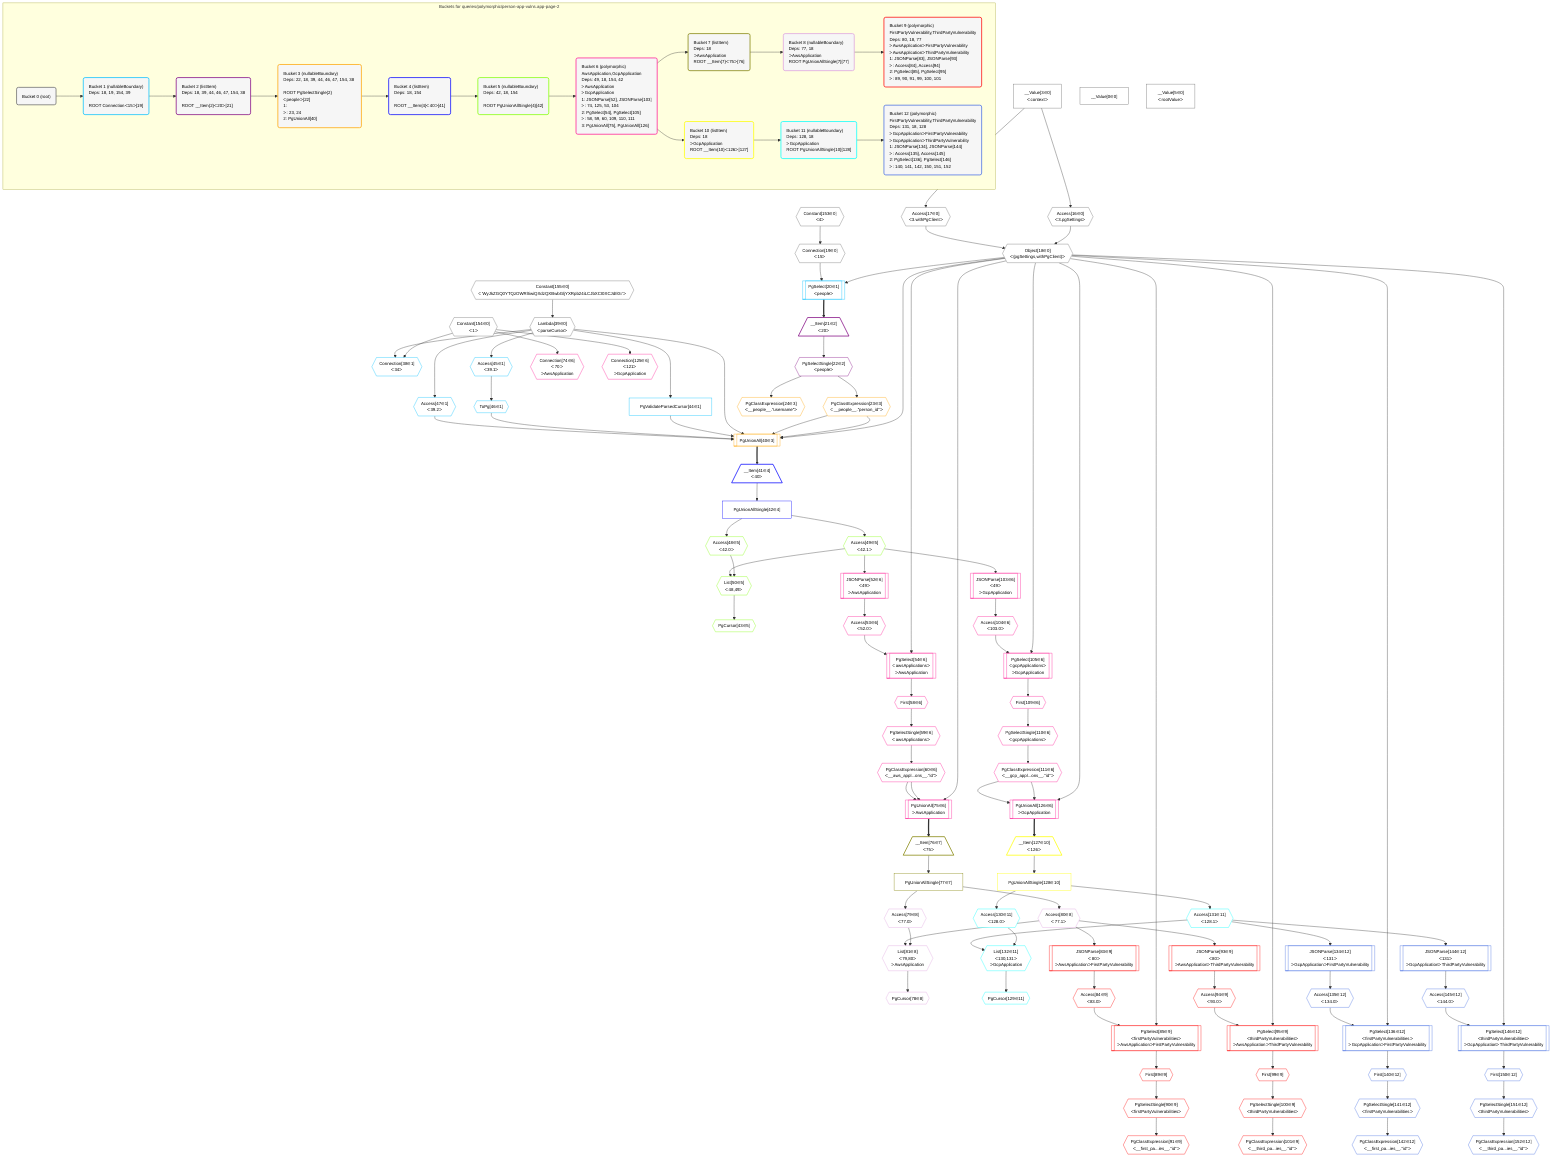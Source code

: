 %%{init: {'themeVariables': { 'fontSize': '12px'}}}%%
graph TD
    classDef path fill:#eee,stroke:#000,color:#000
    classDef plan fill:#fff,stroke-width:1px,color:#000
    classDef itemplan fill:#fff,stroke-width:2px,color:#000
    classDef unbatchedplan fill:#dff,stroke-width:1px,color:#000
    classDef sideeffectplan fill:#fcc,stroke-width:2px,color:#000
    classDef bucket fill:#f6f6f6,color:#000,stroke-width:2px,text-align:left


    %% plan dependencies
    Object18{{"Object[18∈0]<br />ᐸ{pgSettings,withPgClient}ᐳ"}}:::plan
    Access16{{"Access[16∈0]<br />ᐸ3.pgSettingsᐳ"}}:::plan
    Access17{{"Access[17∈0]<br />ᐸ3.withPgClientᐳ"}}:::plan
    Access16 & Access17 --> Object18
    __Value3["__Value[3∈0]<br />ᐸcontextᐳ"]:::plan
    __Value3 --> Access16
    __Value3 --> Access17
    Connection19{{"Connection[19∈0]<br />ᐸ15ᐳ"}}:::plan
    Constant153{{"Constant[153∈0]<br />ᐸ4ᐳ"}}:::plan
    Constant153 --> Connection19
    Lambda39{{"Lambda[39∈0]<br />ᐸparseCursorᐳ"}}:::plan
    Constant155{{"Constant[155∈0]<br />ᐸ'WyJkZGQ0YTQzOWRlIiwiQXdzQXBwbGljYXRpb24iLCJbXCI0XCJdIl0='ᐳ"}}:::plan
    Constant155 --> Lambda39
    __Value0["__Value[0∈0]"]:::plan
    __Value5["__Value[5∈0]<br />ᐸrootValueᐳ"]:::plan
    Constant154{{"Constant[154∈0]<br />ᐸ1ᐳ"}}:::plan
    PgSelect20[["PgSelect[20∈1]<br />ᐸpeopleᐳ"]]:::plan
    Object18 & Connection19 --> PgSelect20
    Connection38{{"Connection[38∈1]<br />ᐸ34ᐳ"}}:::plan
    Constant154 & Lambda39 --> Connection38
    PgValidateParsedCursor44["PgValidateParsedCursor[44∈1]"]:::plan
    Lambda39 --> PgValidateParsedCursor44
    Access45{{"Access[45∈1]<br />ᐸ39.1ᐳ"}}:::plan
    Lambda39 --> Access45
    ToPg46{{"ToPg[46∈1]"}}:::plan
    Access45 --> ToPg46
    Access47{{"Access[47∈1]<br />ᐸ39.2ᐳ"}}:::plan
    Lambda39 --> Access47
    __Item21[/"__Item[21∈2]<br />ᐸ20ᐳ"\]:::itemplan
    PgSelect20 ==> __Item21
    PgSelectSingle22{{"PgSelectSingle[22∈2]<br />ᐸpeopleᐳ"}}:::plan
    __Item21 --> PgSelectSingle22
    PgUnionAll40[["PgUnionAll[40∈3]"]]:::plan
    PgClassExpression23{{"PgClassExpression[23∈3]<br />ᐸ__people__.”person_id”ᐳ"}}:::plan
    Object18 & PgClassExpression23 & PgClassExpression23 & Lambda39 & PgValidateParsedCursor44 & ToPg46 & Access47 --> PgUnionAll40
    PgSelectSingle22 --> PgClassExpression23
    PgClassExpression24{{"PgClassExpression[24∈3]<br />ᐸ__people__.”username”ᐳ"}}:::plan
    PgSelectSingle22 --> PgClassExpression24
    __Item41[/"__Item[41∈4]<br />ᐸ40ᐳ"\]:::itemplan
    PgUnionAll40 ==> __Item41
    PgUnionAllSingle42["PgUnionAllSingle[42∈4]"]:::plan
    __Item41 --> PgUnionAllSingle42
    List50{{"List[50∈5]<br />ᐸ48,49ᐳ"}}:::plan
    Access48{{"Access[48∈5]<br />ᐸ42.0ᐳ"}}:::plan
    Access49{{"Access[49∈5]<br />ᐸ42.1ᐳ"}}:::plan
    Access48 & Access49 --> List50
    PgUnionAllSingle42 --> Access48
    PgUnionAllSingle42 --> Access49
    PgCursor43{{"PgCursor[43∈5]"}}:::plan
    List50 --> PgCursor43
    PgUnionAll75[["PgUnionAll[75∈6]<br />ᐳAwsApplication"]]:::plan
    PgClassExpression60{{"PgClassExpression[60∈6]<br />ᐸ__aws_appl...ons__.”id”ᐳ"}}:::plan
    Object18 & PgClassExpression60 & PgClassExpression60 --> PgUnionAll75
    PgUnionAll126[["PgUnionAll[126∈6]<br />ᐳGcpApplication"]]:::plan
    PgClassExpression111{{"PgClassExpression[111∈6]<br />ᐸ__gcp_appl...ons__.”id”ᐳ"}}:::plan
    Object18 & PgClassExpression111 & PgClassExpression111 --> PgUnionAll126
    PgSelect54[["PgSelect[54∈6]<br />ᐸawsApplicationsᐳ<br />ᐳAwsApplication"]]:::plan
    Access53{{"Access[53∈6]<br />ᐸ52.0ᐳ"}}:::plan
    Object18 & Access53 --> PgSelect54
    PgSelect105[["PgSelect[105∈6]<br />ᐸgcpApplicationsᐳ<br />ᐳGcpApplication"]]:::plan
    Access104{{"Access[104∈6]<br />ᐸ103.0ᐳ"}}:::plan
    Object18 & Access104 --> PgSelect105
    JSONParse52[["JSONParse[52∈6]<br />ᐸ49ᐳ<br />ᐳAwsApplication"]]:::plan
    Access49 --> JSONParse52
    JSONParse52 --> Access53
    First58{{"First[58∈6]"}}:::plan
    PgSelect54 --> First58
    PgSelectSingle59{{"PgSelectSingle[59∈6]<br />ᐸawsApplicationsᐳ"}}:::plan
    First58 --> PgSelectSingle59
    PgSelectSingle59 --> PgClassExpression60
    Connection74{{"Connection[74∈6]<br />ᐸ70ᐳ<br />ᐳAwsApplication"}}:::plan
    Constant154 --> Connection74
    JSONParse103[["JSONParse[103∈6]<br />ᐸ49ᐳ<br />ᐳGcpApplication"]]:::plan
    Access49 --> JSONParse103
    JSONParse103 --> Access104
    First109{{"First[109∈6]"}}:::plan
    PgSelect105 --> First109
    PgSelectSingle110{{"PgSelectSingle[110∈6]<br />ᐸgcpApplicationsᐳ"}}:::plan
    First109 --> PgSelectSingle110
    PgSelectSingle110 --> PgClassExpression111
    Connection125{{"Connection[125∈6]<br />ᐸ121ᐳ<br />ᐳGcpApplication"}}:::plan
    Constant154 --> Connection125
    __Item127[/"__Item[127∈10]<br />ᐸ126ᐳ"\]:::itemplan
    PgUnionAll126 ==> __Item127
    PgUnionAllSingle128["PgUnionAllSingle[128∈10]"]:::plan
    __Item127 --> PgUnionAllSingle128
    __Item76[/"__Item[76∈7]<br />ᐸ75ᐳ"\]:::itemplan
    PgUnionAll75 ==> __Item76
    PgUnionAllSingle77["PgUnionAllSingle[77∈7]"]:::plan
    __Item76 --> PgUnionAllSingle77
    List81{{"List[81∈8]<br />ᐸ79,80ᐳ<br />ᐳAwsApplication"}}:::plan
    Access79{{"Access[79∈8]<br />ᐸ77.0ᐳ"}}:::plan
    Access80{{"Access[80∈8]<br />ᐸ77.1ᐳ"}}:::plan
    Access79 & Access80 --> List81
    List132{{"List[132∈11]<br />ᐸ130,131ᐳ<br />ᐳGcpApplication"}}:::plan
    Access130{{"Access[130∈11]<br />ᐸ128.0ᐳ"}}:::plan
    Access131{{"Access[131∈11]<br />ᐸ128.1ᐳ"}}:::plan
    Access130 & Access131 --> List132
    PgUnionAllSingle77 --> Access79
    PgUnionAllSingle77 --> Access80
    PgCursor78{{"PgCursor[78∈8]"}}:::plan
    List81 --> PgCursor78
    PgUnionAllSingle128 --> Access130
    PgUnionAllSingle128 --> Access131
    PgCursor129{{"PgCursor[129∈11]"}}:::plan
    List132 --> PgCursor129
    PgSelect85[["PgSelect[85∈9]<br />ᐸfirstPartyVulnerabilitiesᐳ<br />ᐳAwsApplicationᐳFirstPartyVulnerability"]]:::plan
    Access84{{"Access[84∈9]<br />ᐸ83.0ᐳ"}}:::plan
    Object18 & Access84 --> PgSelect85
    PgSelect95[["PgSelect[95∈9]<br />ᐸthirdPartyVulnerabilitiesᐳ<br />ᐳAwsApplicationᐳThirdPartyVulnerability"]]:::plan
    Access94{{"Access[94∈9]<br />ᐸ93.0ᐳ"}}:::plan
    Object18 & Access94 --> PgSelect95
    PgSelect136[["PgSelect[136∈12]<br />ᐸfirstPartyVulnerabilitiesᐳ<br />ᐳGcpApplicationᐳFirstPartyVulnerability"]]:::plan
    Access135{{"Access[135∈12]<br />ᐸ134.0ᐳ"}}:::plan
    Object18 & Access135 --> PgSelect136
    PgSelect146[["PgSelect[146∈12]<br />ᐸthirdPartyVulnerabilitiesᐳ<br />ᐳGcpApplicationᐳThirdPartyVulnerability"]]:::plan
    Access145{{"Access[145∈12]<br />ᐸ144.0ᐳ"}}:::plan
    Object18 & Access145 --> PgSelect146
    JSONParse83[["JSONParse[83∈9]<br />ᐸ80ᐳ<br />ᐳAwsApplicationᐳFirstPartyVulnerability"]]:::plan
    Access80 --> JSONParse83
    JSONParse83 --> Access84
    First89{{"First[89∈9]"}}:::plan
    PgSelect85 --> First89
    PgSelectSingle90{{"PgSelectSingle[90∈9]<br />ᐸfirstPartyVulnerabilitiesᐳ"}}:::plan
    First89 --> PgSelectSingle90
    PgClassExpression91{{"PgClassExpression[91∈9]<br />ᐸ__first_pa...ies__.”id”ᐳ"}}:::plan
    PgSelectSingle90 --> PgClassExpression91
    JSONParse93[["JSONParse[93∈9]<br />ᐸ80ᐳ<br />ᐳAwsApplicationᐳThirdPartyVulnerability"]]:::plan
    Access80 --> JSONParse93
    JSONParse93 --> Access94
    First99{{"First[99∈9]"}}:::plan
    PgSelect95 --> First99
    PgSelectSingle100{{"PgSelectSingle[100∈9]<br />ᐸthirdPartyVulnerabilitiesᐳ"}}:::plan
    First99 --> PgSelectSingle100
    PgClassExpression101{{"PgClassExpression[101∈9]<br />ᐸ__third_pa...ies__.”id”ᐳ"}}:::plan
    PgSelectSingle100 --> PgClassExpression101
    JSONParse134[["JSONParse[134∈12]<br />ᐸ131ᐳ<br />ᐳGcpApplicationᐳFirstPartyVulnerability"]]:::plan
    Access131 --> JSONParse134
    JSONParse134 --> Access135
    First140{{"First[140∈12]"}}:::plan
    PgSelect136 --> First140
    PgSelectSingle141{{"PgSelectSingle[141∈12]<br />ᐸfirstPartyVulnerabilitiesᐳ"}}:::plan
    First140 --> PgSelectSingle141
    PgClassExpression142{{"PgClassExpression[142∈12]<br />ᐸ__first_pa...ies__.”id”ᐳ"}}:::plan
    PgSelectSingle141 --> PgClassExpression142
    JSONParse144[["JSONParse[144∈12]<br />ᐸ131ᐳ<br />ᐳGcpApplicationᐳThirdPartyVulnerability"]]:::plan
    Access131 --> JSONParse144
    JSONParse144 --> Access145
    First150{{"First[150∈12]"}}:::plan
    PgSelect146 --> First150
    PgSelectSingle151{{"PgSelectSingle[151∈12]<br />ᐸthirdPartyVulnerabilitiesᐳ"}}:::plan
    First150 --> PgSelectSingle151
    PgClassExpression152{{"PgClassExpression[152∈12]<br />ᐸ__third_pa...ies__.”id”ᐳ"}}:::plan
    PgSelectSingle151 --> PgClassExpression152

    %% define steps

    subgraph "Buckets for queries/polymorphic/person-app-vulns.app-page-2"
    Bucket0("Bucket 0 (root)"):::bucket
    classDef bucket0 stroke:#696969
    class Bucket0,__Value0,__Value3,__Value5,Access16,Access17,Object18,Connection19,Lambda39,Constant153,Constant154,Constant155 bucket0
    Bucket1("Bucket 1 (nullableBoundary)<br />Deps: 18, 19, 154, 39<br /><br />ROOT Connectionᐸ15ᐳ[19]"):::bucket
    classDef bucket1 stroke:#00bfff
    class Bucket1,PgSelect20,Connection38,PgValidateParsedCursor44,Access45,ToPg46,Access47 bucket1
    Bucket2("Bucket 2 (listItem)<br />Deps: 18, 39, 44, 46, 47, 154, 38<br /><br />ROOT __Item{2}ᐸ20ᐳ[21]"):::bucket
    classDef bucket2 stroke:#7f007f
    class Bucket2,__Item21,PgSelectSingle22 bucket2
    Bucket3("Bucket 3 (nullableBoundary)<br />Deps: 22, 18, 39, 44, 46, 47, 154, 38<br /><br />ROOT PgSelectSingle{2}ᐸpeopleᐳ[22]<br />1: <br />ᐳ: 23, 24<br />2: PgUnionAll[40]"):::bucket
    classDef bucket3 stroke:#ffa500
    class Bucket3,PgClassExpression23,PgClassExpression24,PgUnionAll40 bucket3
    Bucket4("Bucket 4 (listItem)<br />Deps: 18, 154<br /><br />ROOT __Item{4}ᐸ40ᐳ[41]"):::bucket
    classDef bucket4 stroke:#0000ff
    class Bucket4,__Item41,PgUnionAllSingle42 bucket4
    Bucket5("Bucket 5 (nullableBoundary)<br />Deps: 42, 18, 154<br /><br />ROOT PgUnionAllSingle{4}[42]"):::bucket
    classDef bucket5 stroke:#7fff00
    class Bucket5,PgCursor43,Access48,Access49,List50 bucket5
    Bucket6("Bucket 6 (polymorphic)<br />AwsApplication,GcpApplication<br />Deps: 49, 18, 154, 42<br />ᐳAwsApplication<br />ᐳGcpApplication<br />1: JSONParse[52], JSONParse[103]<br />ᐳ: 74, 125, 53, 104<br />2: PgSelect[54], PgSelect[105]<br />ᐳ: 58, 59, 60, 109, 110, 111<br />3: PgUnionAll[75], PgUnionAll[126]"):::bucket
    classDef bucket6 stroke:#ff1493
    class Bucket6,JSONParse52,Access53,PgSelect54,First58,PgSelectSingle59,PgClassExpression60,Connection74,PgUnionAll75,JSONParse103,Access104,PgSelect105,First109,PgSelectSingle110,PgClassExpression111,Connection125,PgUnionAll126 bucket6
    Bucket7("Bucket 7 (listItem)<br />Deps: 18<br />ᐳAwsApplication<br />ROOT __Item{7}ᐸ75ᐳ[76]"):::bucket
    classDef bucket7 stroke:#808000
    class Bucket7,__Item76,PgUnionAllSingle77 bucket7
    Bucket8("Bucket 8 (nullableBoundary)<br />Deps: 77, 18<br />ᐳAwsApplication<br />ROOT PgUnionAllSingle{7}[77]"):::bucket
    classDef bucket8 stroke:#dda0dd
    class Bucket8,PgCursor78,Access79,Access80,List81 bucket8
    Bucket9("Bucket 9 (polymorphic)<br />FirstPartyVulnerability,ThirdPartyVulnerability<br />Deps: 80, 18, 77<br />ᐳAwsApplicationᐳFirstPartyVulnerability<br />ᐳAwsApplicationᐳThirdPartyVulnerability<br />1: JSONParse[83], JSONParse[93]<br />ᐳ: Access[84], Access[94]<br />2: PgSelect[85], PgSelect[95]<br />ᐳ: 89, 90, 91, 99, 100, 101"):::bucket
    classDef bucket9 stroke:#ff0000
    class Bucket9,JSONParse83,Access84,PgSelect85,First89,PgSelectSingle90,PgClassExpression91,JSONParse93,Access94,PgSelect95,First99,PgSelectSingle100,PgClassExpression101 bucket9
    Bucket10("Bucket 10 (listItem)<br />Deps: 18<br />ᐳGcpApplication<br />ROOT __Item{10}ᐸ126ᐳ[127]"):::bucket
    classDef bucket10 stroke:#ffff00
    class Bucket10,__Item127,PgUnionAllSingle128 bucket10
    Bucket11("Bucket 11 (nullableBoundary)<br />Deps: 128, 18<br />ᐳGcpApplication<br />ROOT PgUnionAllSingle{10}[128]"):::bucket
    classDef bucket11 stroke:#00ffff
    class Bucket11,PgCursor129,Access130,Access131,List132 bucket11
    Bucket12("Bucket 12 (polymorphic)<br />FirstPartyVulnerability,ThirdPartyVulnerability<br />Deps: 131, 18, 128<br />ᐳGcpApplicationᐳFirstPartyVulnerability<br />ᐳGcpApplicationᐳThirdPartyVulnerability<br />1: JSONParse[134], JSONParse[144]<br />ᐳ: Access[135], Access[145]<br />2: PgSelect[136], PgSelect[146]<br />ᐳ: 140, 141, 142, 150, 151, 152"):::bucket
    classDef bucket12 stroke:#4169e1
    class Bucket12,JSONParse134,Access135,PgSelect136,First140,PgSelectSingle141,PgClassExpression142,JSONParse144,Access145,PgSelect146,First150,PgSelectSingle151,PgClassExpression152 bucket12
    Bucket0 --> Bucket1
    Bucket1 --> Bucket2
    Bucket2 --> Bucket3
    Bucket3 --> Bucket4
    Bucket4 --> Bucket5
    Bucket5 --> Bucket6
    Bucket6 --> Bucket7 & Bucket10
    Bucket7 --> Bucket8
    Bucket8 --> Bucket9
    Bucket10 --> Bucket11
    Bucket11 --> Bucket12
    end